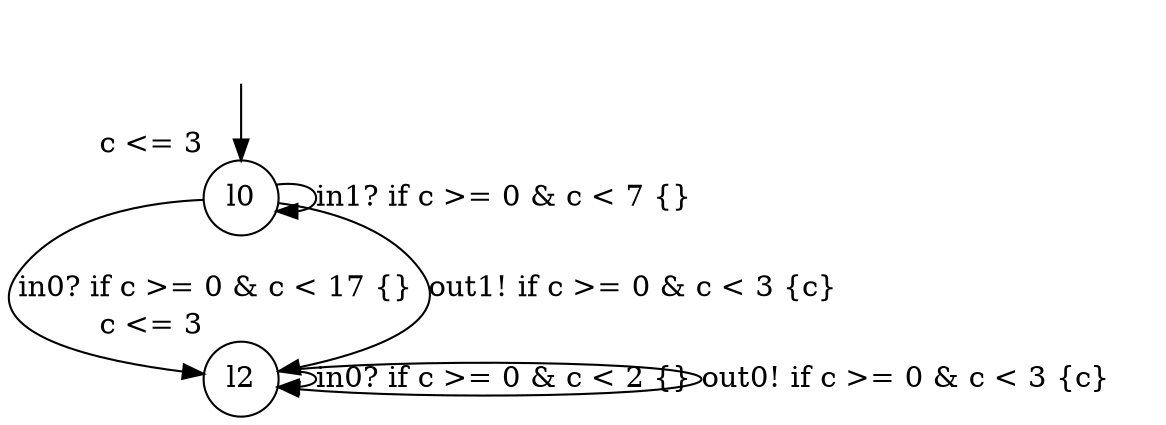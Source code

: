 digraph g {
__start0 [label="" shape="none"];
l0 [shape="circle" margin=0 label="l0", xlabel="c <= 3"];
l2 [shape="circle" margin=0 label="l2", xlabel="c <= 3"];
l0 -> l2 [label="in0? if c >= 0 & c < 17 {} "];
l0 -> l0 [label="in1? if c >= 0 & c < 7 {} "];
l0 -> l2 [label="out1! if c >= 0 & c < 3 {c} "];
l2 -> l2 [label="in0? if c >= 0 & c < 2 {} "];
l2 -> l2 [label="out0! if c >= 0 & c < 3 {c} "];
__start0 -> l0;
}
